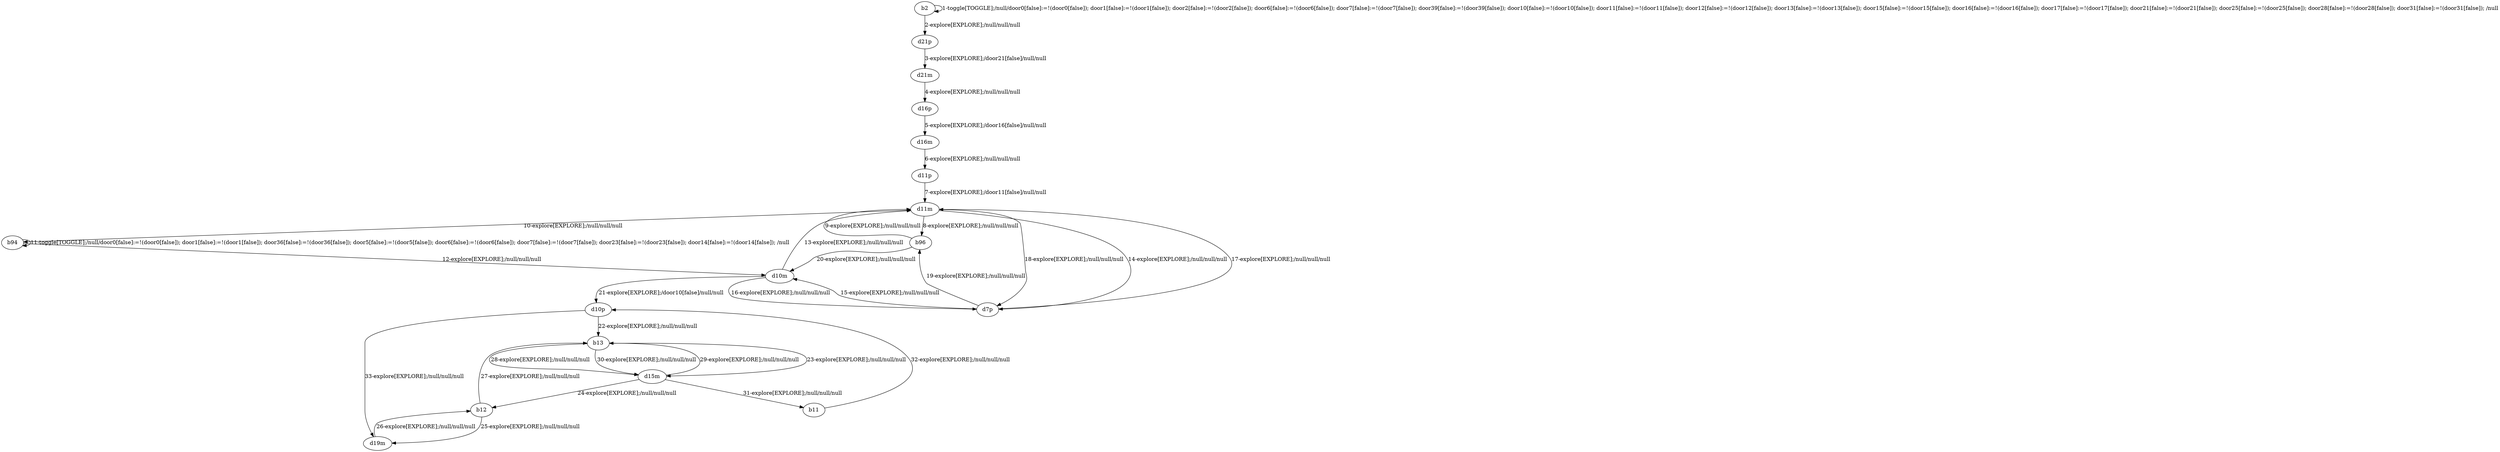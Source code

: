 # Total number of goals covered by this test: 2
# d10m --> d7p
# b94 --> b94

digraph g {
"b2" -> "b2" [label = "1-toggle[TOGGLE];/null/door0[false]:=!(door0[false]); door1[false]:=!(door1[false]); door2[false]:=!(door2[false]); door6[false]:=!(door6[false]); door7[false]:=!(door7[false]); door39[false]:=!(door39[false]); door10[false]:=!(door10[false]); door11[false]:=!(door11[false]); door12[false]:=!(door12[false]); door13[false]:=!(door13[false]); door15[false]:=!(door15[false]); door16[false]:=!(door16[false]); door17[false]:=!(door17[false]); door21[false]:=!(door21[false]); door25[false]:=!(door25[false]); door28[false]:=!(door28[false]); door31[false]:=!(door31[false]); /null"];
"b2" -> "d21p" [label = "2-explore[EXPLORE];/null/null/null"];
"d21p" -> "d21m" [label = "3-explore[EXPLORE];/door21[false]/null/null"];
"d21m" -> "d16p" [label = "4-explore[EXPLORE];/null/null/null"];
"d16p" -> "d16m" [label = "5-explore[EXPLORE];/door16[false]/null/null"];
"d16m" -> "d11p" [label = "6-explore[EXPLORE];/null/null/null"];
"d11p" -> "d11m" [label = "7-explore[EXPLORE];/door11[false]/null/null"];
"d11m" -> "b96" [label = "8-explore[EXPLORE];/null/null/null"];
"b96" -> "d11m" [label = "9-explore[EXPLORE];/null/null/null"];
"d11m" -> "b94" [label = "10-explore[EXPLORE];/null/null/null"];
"b94" -> "b94" [label = "11-toggle[TOGGLE];/null/door0[false]:=!(door0[false]); door1[false]:=!(door1[false]); door36[false]:=!(door36[false]); door5[false]:=!(door5[false]); door6[false]:=!(door6[false]); door7[false]:=!(door7[false]); door23[false]:=!(door23[false]); door14[false]:=!(door14[false]); /null"];
"b94" -> "d10m" [label = "12-explore[EXPLORE];/null/null/null"];
"d10m" -> "d11m" [label = "13-explore[EXPLORE];/null/null/null"];
"d11m" -> "d7p" [label = "14-explore[EXPLORE];/null/null/null"];
"d7p" -> "d10m" [label = "15-explore[EXPLORE];/null/null/null"];
"d10m" -> "d7p" [label = "16-explore[EXPLORE];/null/null/null"];
"d7p" -> "d11m" [label = "17-explore[EXPLORE];/null/null/null"];
"d11m" -> "d7p" [label = "18-explore[EXPLORE];/null/null/null"];
"d7p" -> "b96" [label = "19-explore[EXPLORE];/null/null/null"];
"b96" -> "d10m" [label = "20-explore[EXPLORE];/null/null/null"];
"d10m" -> "d10p" [label = "21-explore[EXPLORE];/door10[false]/null/null"];
"d10p" -> "b13" [label = "22-explore[EXPLORE];/null/null/null"];
"b13" -> "d15m" [label = "23-explore[EXPLORE];/null/null/null"];
"d15m" -> "b12" [label = "24-explore[EXPLORE];/null/null/null"];
"b12" -> "d19m" [label = "25-explore[EXPLORE];/null/null/null"];
"d19m" -> "b12" [label = "26-explore[EXPLORE];/null/null/null"];
"b12" -> "b13" [label = "27-explore[EXPLORE];/null/null/null"];
"b13" -> "d15m" [label = "28-explore[EXPLORE];/null/null/null"];
"d15m" -> "b13" [label = "29-explore[EXPLORE];/null/null/null"];
"b13" -> "d15m" [label = "30-explore[EXPLORE];/null/null/null"];
"d15m" -> "b11" [label = "31-explore[EXPLORE];/null/null/null"];
"b11" -> "d10p" [label = "32-explore[EXPLORE];/null/null/null"];
"d10p" -> "d19m" [label = "33-explore[EXPLORE];/null/null/null"];
}